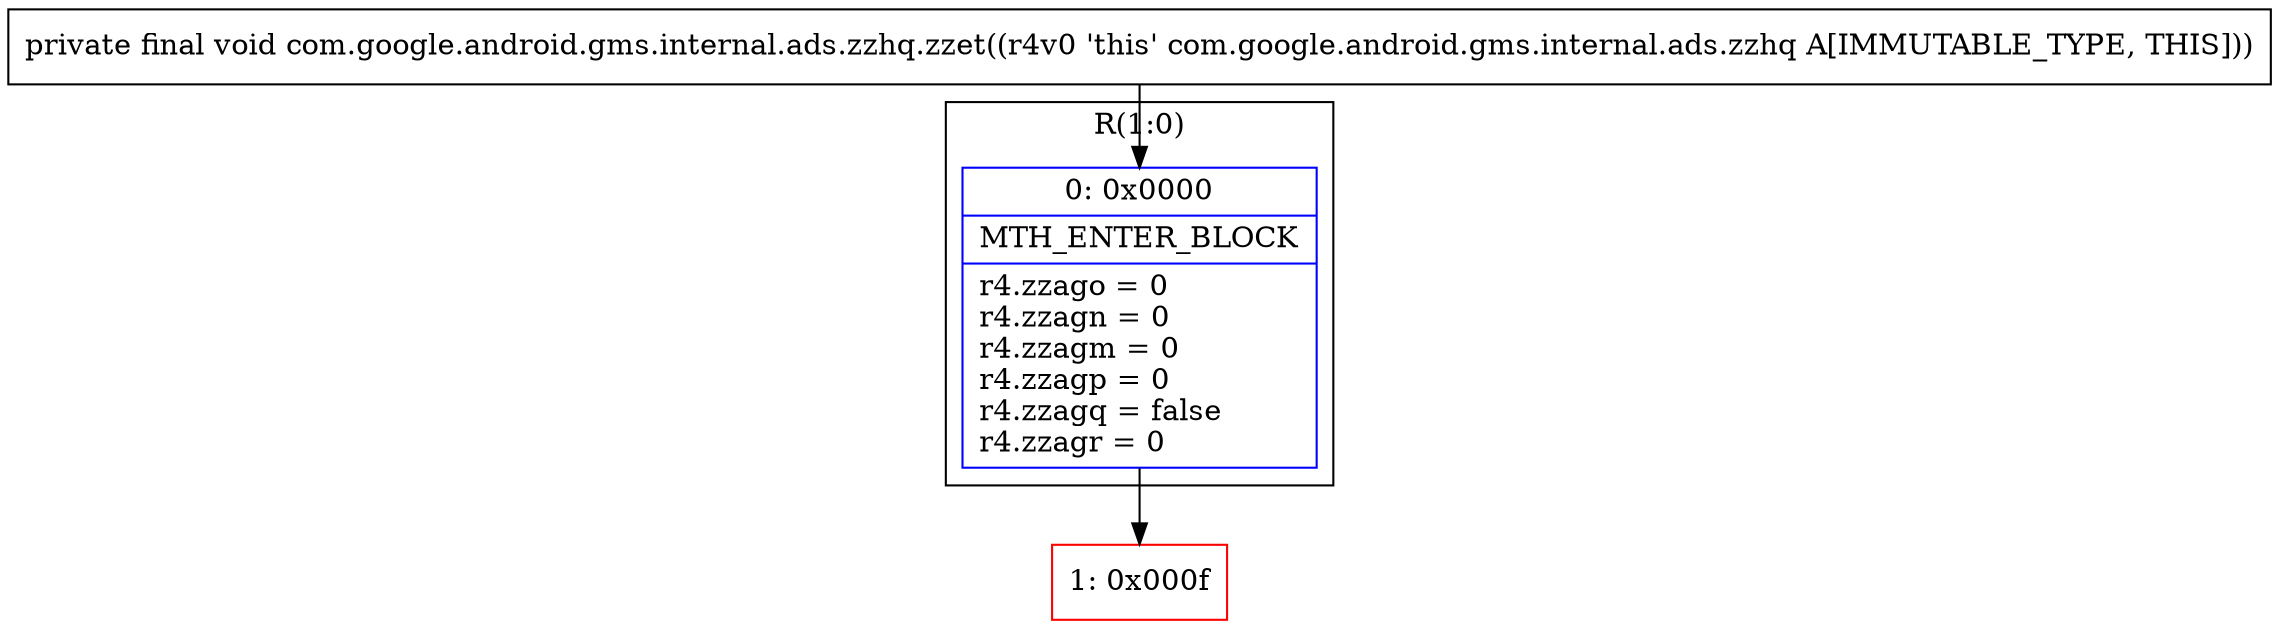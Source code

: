 digraph "CFG forcom.google.android.gms.internal.ads.zzhq.zzet()V" {
subgraph cluster_Region_826779080 {
label = "R(1:0)";
node [shape=record,color=blue];
Node_0 [shape=record,label="{0\:\ 0x0000|MTH_ENTER_BLOCK\l|r4.zzago = 0\lr4.zzagn = 0\lr4.zzagm = 0\lr4.zzagp = 0\lr4.zzagq = false\lr4.zzagr = 0\l}"];
}
Node_1 [shape=record,color=red,label="{1\:\ 0x000f}"];
MethodNode[shape=record,label="{private final void com.google.android.gms.internal.ads.zzhq.zzet((r4v0 'this' com.google.android.gms.internal.ads.zzhq A[IMMUTABLE_TYPE, THIS])) }"];
MethodNode -> Node_0;
Node_0 -> Node_1;
}

